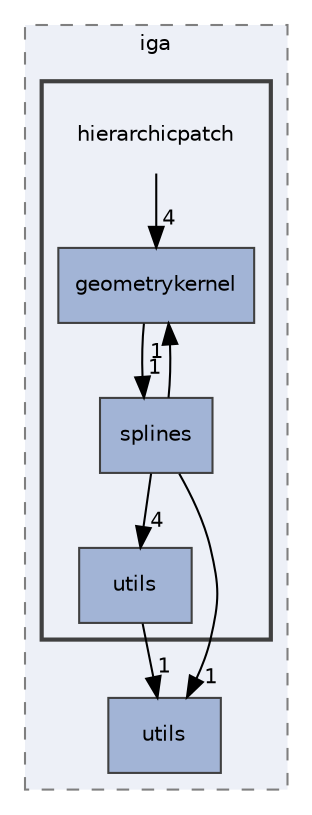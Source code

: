 digraph "hierarchicpatch"
{
 // LATEX_PDF_SIZE
  edge [fontname="Helvetica",fontsize="10",labelfontname="Helvetica",labelfontsize="10"];
  node [fontname="Helvetica",fontsize="10",shape=record];
  compound=true
  subgraph clusterdir_d2a3c23294a1b1015b1b8e8721ddded8 {
    graph [ bgcolor="#edf0f7", pencolor="grey50", style="filled,dashed,", label="iga", fontname="Helvetica", fontsize="10", URL="dir_d2a3c23294a1b1015b1b8e8721ddded8.html"]
  dir_054fedf05f142c88b967e78541d2ed3d [shape=box, label="utils", style="filled,", fillcolor="#a2b4d6", color="grey25", URL="dir_054fedf05f142c88b967e78541d2ed3d.html"];
  subgraph clusterdir_12fc9e68aad46ae2d80ba50ef1c96d76 {
    graph [ bgcolor="#edf0f7", pencolor="grey25", style="filled,bold,", label="", fontname="Helvetica", fontsize="10", URL="dir_12fc9e68aad46ae2d80ba50ef1c96d76.html"]
    dir_12fc9e68aad46ae2d80ba50ef1c96d76 [shape=plaintext, label="hierarchicpatch"];
  dir_dd59cf058be4b87402b3a744c5ea20b5 [shape=box, label="geometrykernel", style="filled,", fillcolor="#a2b4d6", color="grey25", URL="dir_dd59cf058be4b87402b3a744c5ea20b5.html"];
  dir_db7a8382cbcdbcaaeb9c3dd2ed6d6157 [shape=box, label="splines", style="filled,", fillcolor="#a2b4d6", color="grey25", URL="dir_db7a8382cbcdbcaaeb9c3dd2ed6d6157.html"];
  dir_29e36e3869dd8211c6d429092de827ad [shape=box, label="utils", style="filled,", fillcolor="#a2b4d6", color="grey25", URL="dir_29e36e3869dd8211c6d429092de827ad.html"];
  }
  }
  dir_12fc9e68aad46ae2d80ba50ef1c96d76->dir_dd59cf058be4b87402b3a744c5ea20b5 [headlabel="4", labeldistance=1.5 headhref="dir_000004_000003.html"];
  dir_dd59cf058be4b87402b3a744c5ea20b5->dir_db7a8382cbcdbcaaeb9c3dd2ed6d6157 [headlabel="1", labeldistance=1.5 headhref="dir_000003_000010.html"];
  dir_db7a8382cbcdbcaaeb9c3dd2ed6d6157->dir_054fedf05f142c88b967e78541d2ed3d [headlabel="1", labeldistance=1.5 headhref="dir_000010_000013.html"];
  dir_db7a8382cbcdbcaaeb9c3dd2ed6d6157->dir_29e36e3869dd8211c6d429092de827ad [headlabel="4", labeldistance=1.5 headhref="dir_000010_000012.html"];
  dir_db7a8382cbcdbcaaeb9c3dd2ed6d6157->dir_dd59cf058be4b87402b3a744c5ea20b5 [headlabel="1", labeldistance=1.5 headhref="dir_000010_000003.html"];
  dir_29e36e3869dd8211c6d429092de827ad->dir_054fedf05f142c88b967e78541d2ed3d [headlabel="1", labeldistance=1.5 headhref="dir_000012_000013.html"];
}
